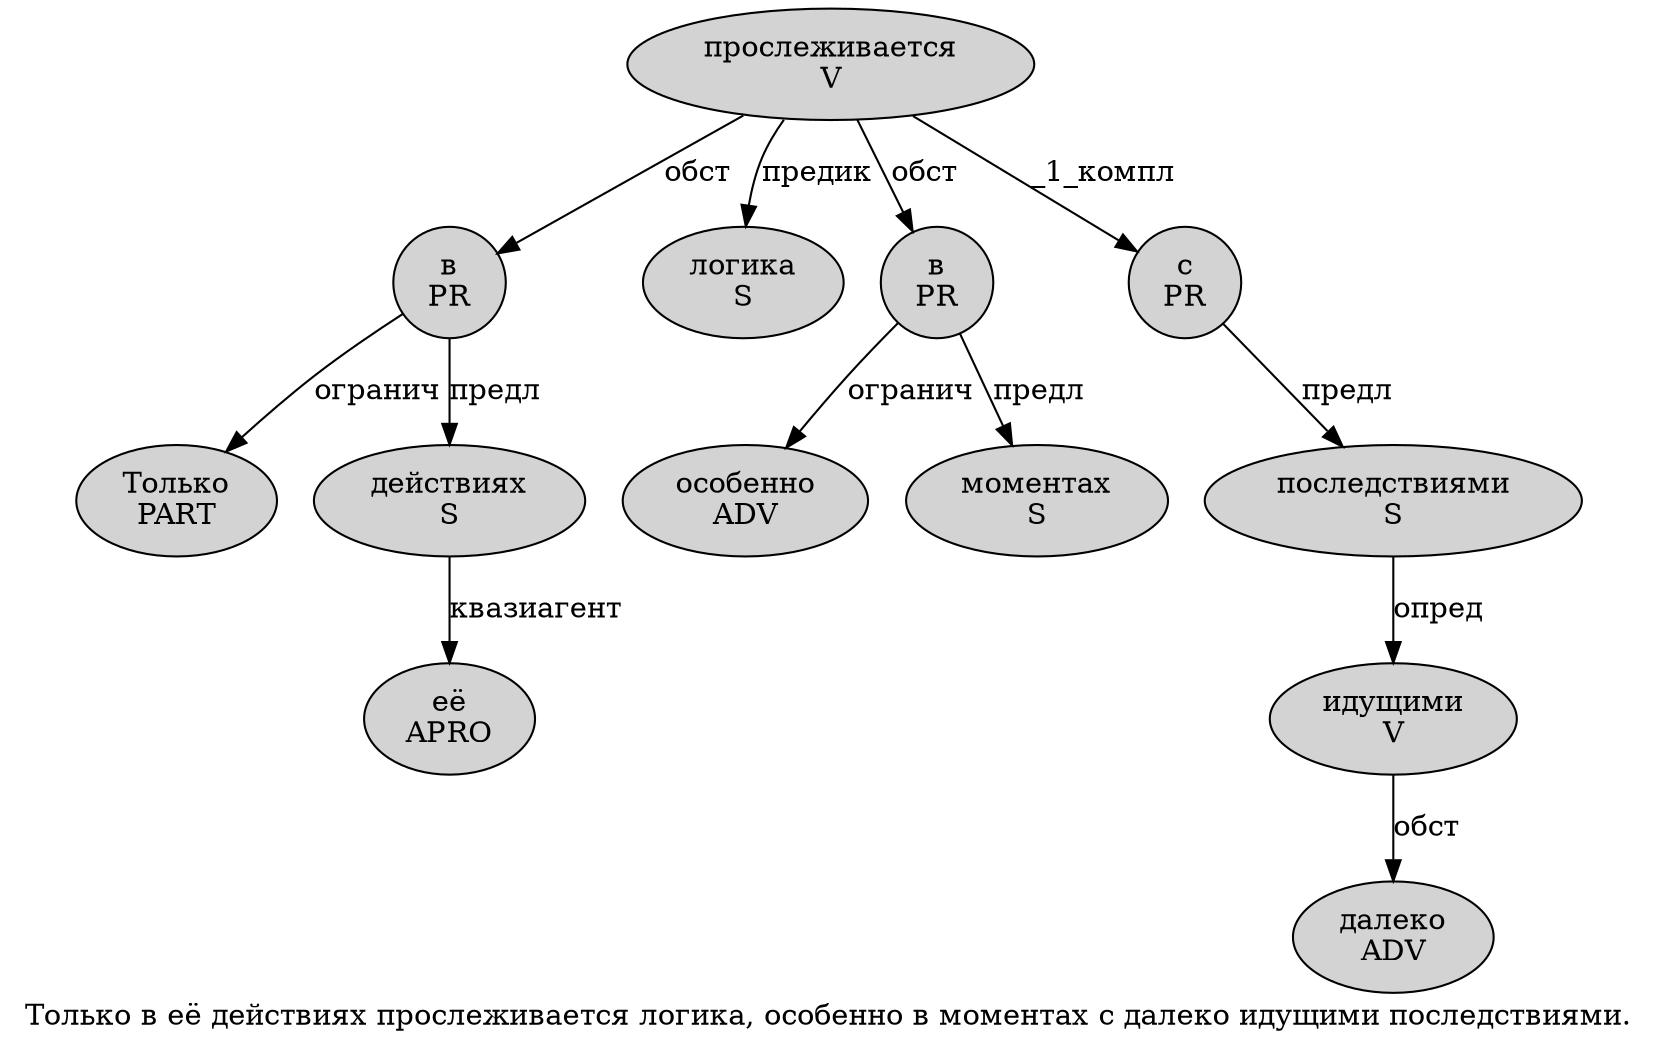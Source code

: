 digraph SENTENCE_2382 {
	graph [label="Только в её действиях прослеживается логика, особенно в моментах с далеко идущими последствиями."]
	node [style=filled]
		0 [label="Только
PART" color="" fillcolor=lightgray penwidth=1 shape=ellipse]
		1 [label="в
PR" color="" fillcolor=lightgray penwidth=1 shape=ellipse]
		2 [label="её
APRO" color="" fillcolor=lightgray penwidth=1 shape=ellipse]
		3 [label="действиях
S" color="" fillcolor=lightgray penwidth=1 shape=ellipse]
		4 [label="прослеживается
V" color="" fillcolor=lightgray penwidth=1 shape=ellipse]
		5 [label="логика
S" color="" fillcolor=lightgray penwidth=1 shape=ellipse]
		7 [label="особенно
ADV" color="" fillcolor=lightgray penwidth=1 shape=ellipse]
		8 [label="в
PR" color="" fillcolor=lightgray penwidth=1 shape=ellipse]
		9 [label="моментах
S" color="" fillcolor=lightgray penwidth=1 shape=ellipse]
		10 [label="с
PR" color="" fillcolor=lightgray penwidth=1 shape=ellipse]
		11 [label="далеко
ADV" color="" fillcolor=lightgray penwidth=1 shape=ellipse]
		12 [label="идущими
V" color="" fillcolor=lightgray penwidth=1 shape=ellipse]
		13 [label="последствиями
S" color="" fillcolor=lightgray penwidth=1 shape=ellipse]
			1 -> 0 [label="огранич"]
			1 -> 3 [label="предл"]
			13 -> 12 [label="опред"]
			4 -> 1 [label="обст"]
			4 -> 5 [label="предик"]
			4 -> 8 [label="обст"]
			4 -> 10 [label="_1_компл"]
			12 -> 11 [label="обст"]
			8 -> 7 [label="огранич"]
			8 -> 9 [label="предл"]
			3 -> 2 [label="квазиагент"]
			10 -> 13 [label="предл"]
}